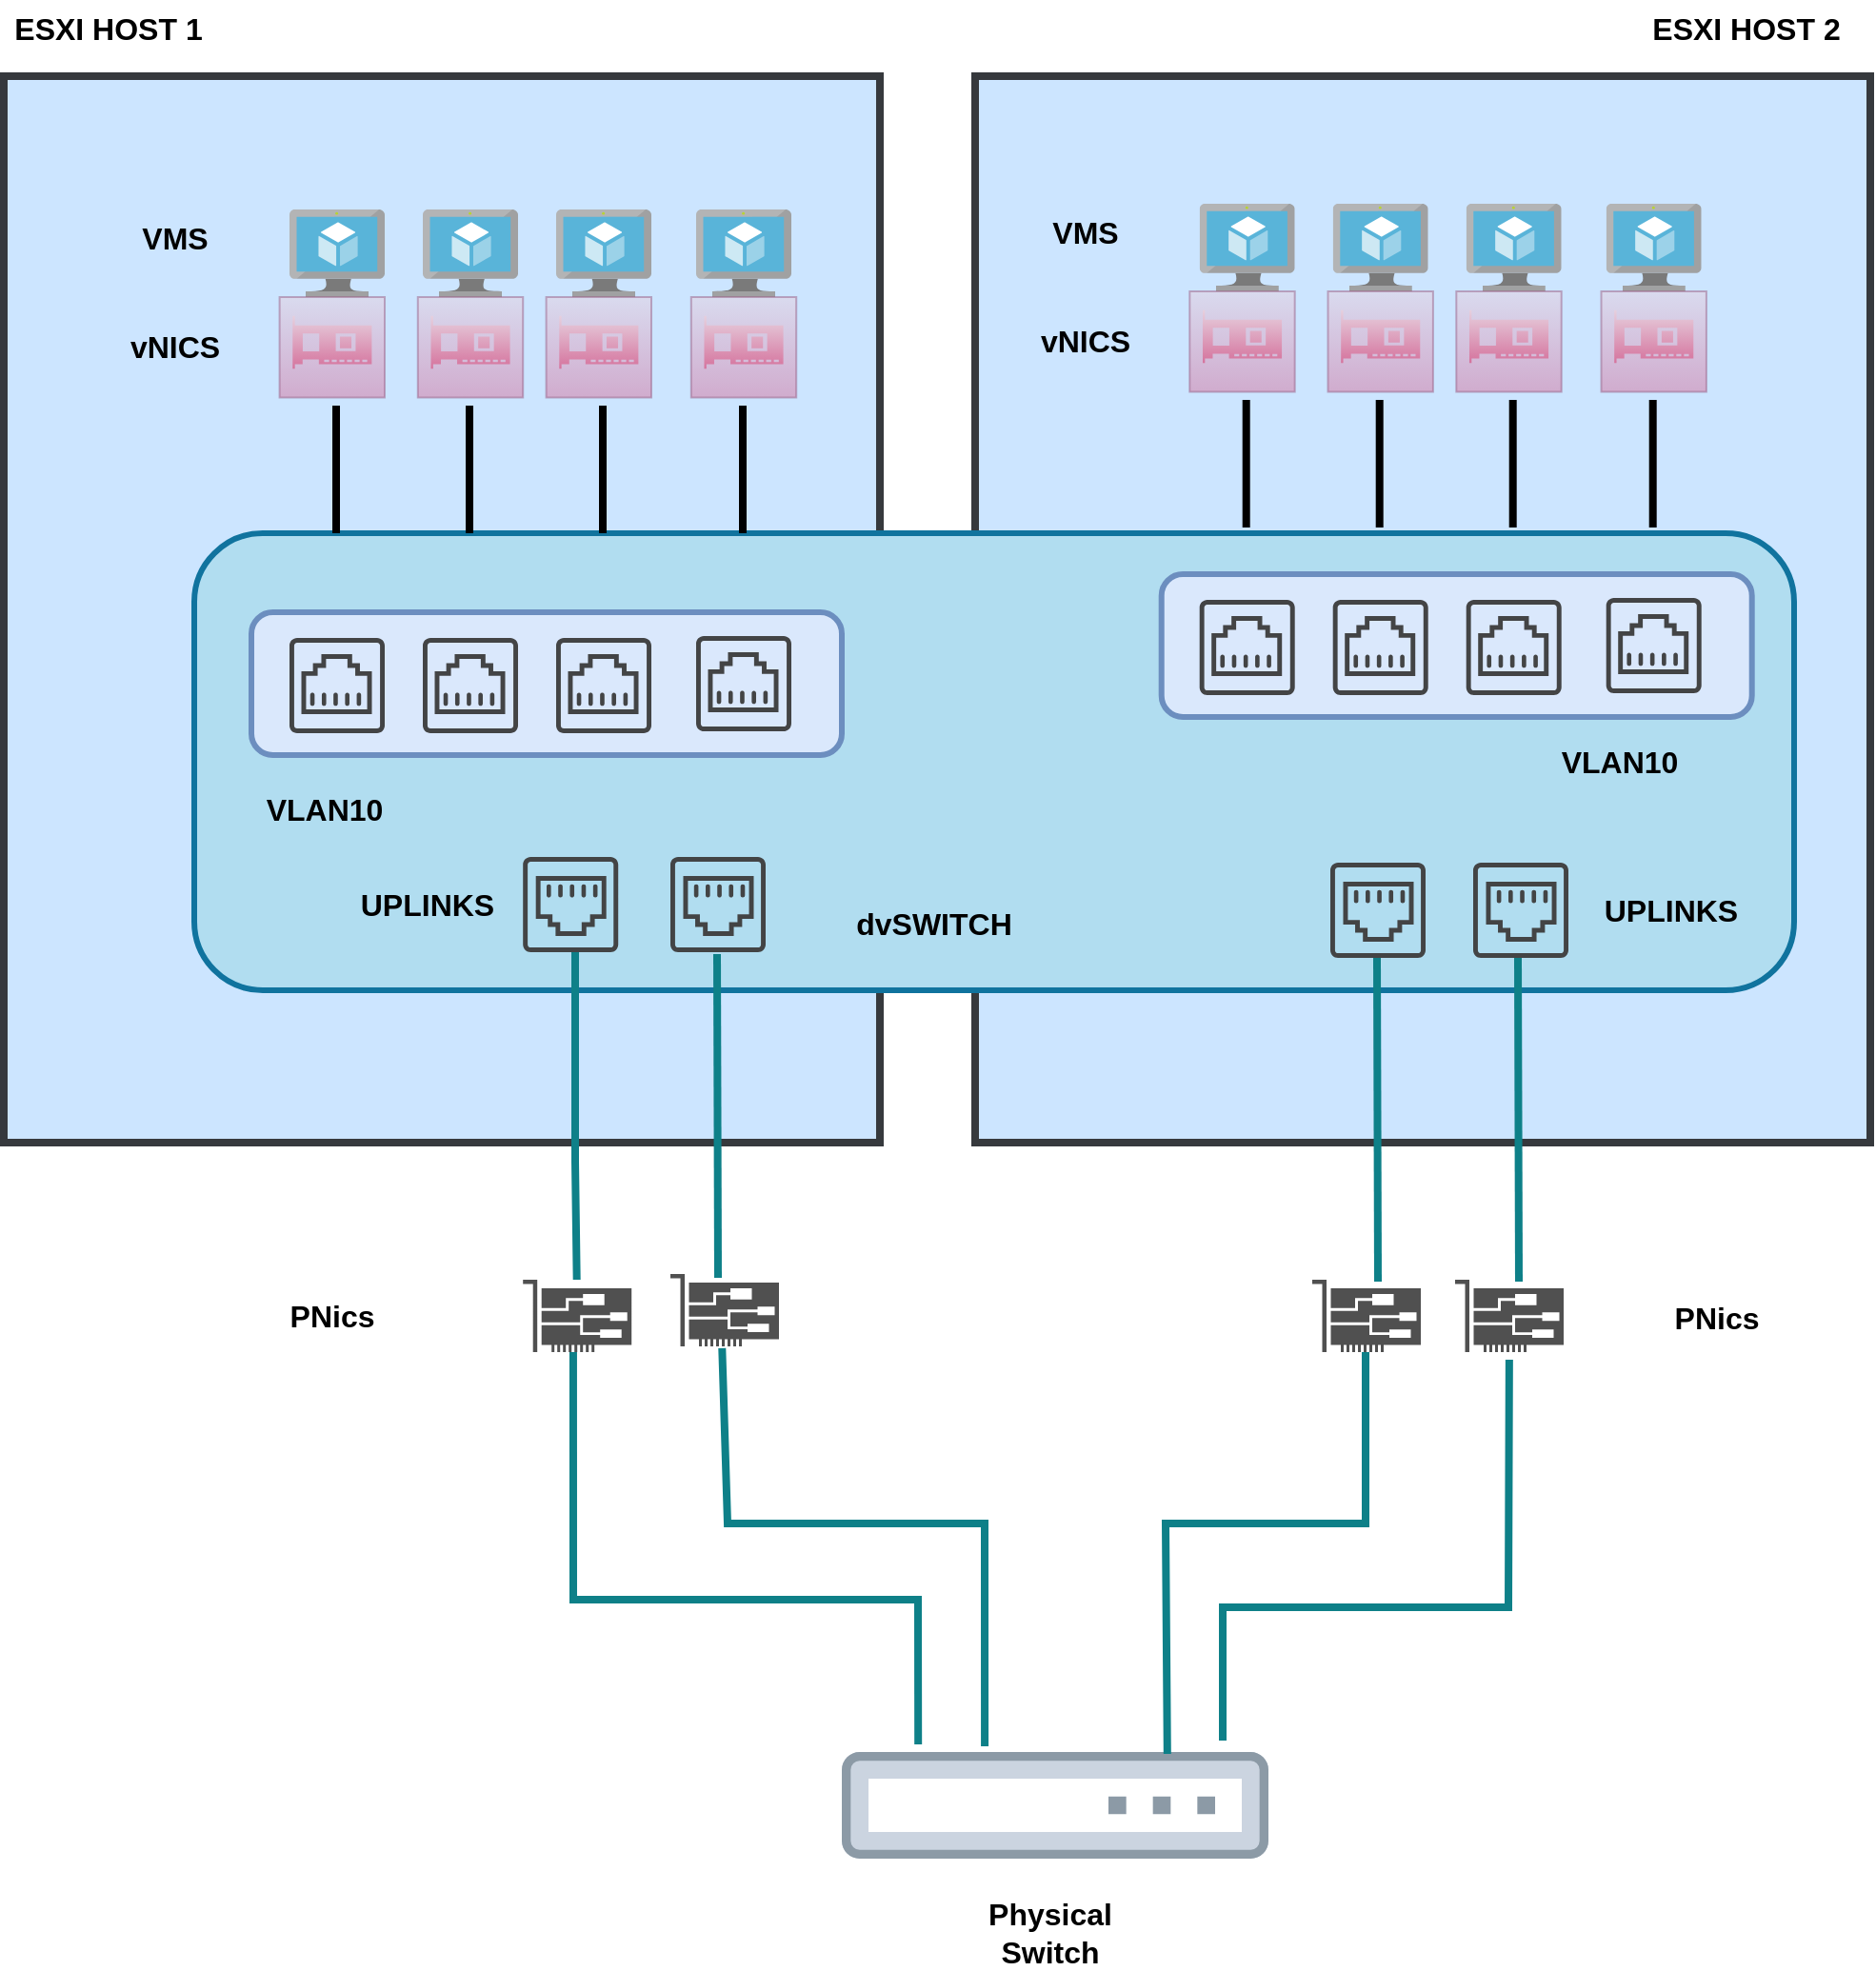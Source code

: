 <mxfile version="23.0.2" type="device">
  <diagram name="Página-1" id="40VW-iZry-zgK4zTb7AF">
    <mxGraphModel dx="2021" dy="1885" grid="1" gridSize="10" guides="1" tooltips="1" connect="1" arrows="1" fold="1" page="1" pageScale="1" pageWidth="827" pageHeight="1169" math="0" shadow="0">
      <root>
        <mxCell id="0" />
        <mxCell id="1" parent="0" />
        <mxCell id="w9JJ6rMWMCZdvsnwuQ7H-99" value="" style="rounded=0;whiteSpace=wrap;html=1;strokeWidth=4;fillColor=#cce5ff;strokeColor=#36393d;" parent="1" vertex="1">
          <mxGeometry x="510" width="470" height="560" as="geometry" />
        </mxCell>
        <mxCell id="w9JJ6rMWMCZdvsnwuQ7H-1" value="" style="rounded=0;whiteSpace=wrap;html=1;strokeWidth=4;fillColor=#cce5ff;strokeColor=#36393d;" parent="1" vertex="1">
          <mxGeometry width="460" height="560" as="geometry" />
        </mxCell>
        <mxCell id="w9JJ6rMWMCZdvsnwuQ7H-17" value="" style="rounded=1;whiteSpace=wrap;html=1;strokeWidth=3;fillColor=#b1ddf0;strokeColor=#10739e;" parent="1" vertex="1">
          <mxGeometry x="100" y="240" width="840" height="240" as="geometry" />
        </mxCell>
        <mxCell id="w9JJ6rMWMCZdvsnwuQ7H-6" value="" style="rounded=1;whiteSpace=wrap;html=1;strokeWidth=3;fillColor=#dae8fc;strokeColor=#6c8ebf;" parent="1" vertex="1">
          <mxGeometry x="130" y="281.5" width="310" height="75" as="geometry" />
        </mxCell>
        <mxCell id="w9JJ6rMWMCZdvsnwuQ7H-2" value="" style="sketch=0;pointerEvents=1;shadow=0;dashed=0;html=1;strokeColor=none;fillColor=#434445;aspect=fixed;labelPosition=center;verticalLabelPosition=bottom;verticalAlign=top;align=center;outlineConnect=0;shape=mxgraph.vvd.ethernet_port;rotation=-180;" parent="1" vertex="1">
          <mxGeometry x="150" y="295" width="50" height="50" as="geometry" />
        </mxCell>
        <mxCell id="w9JJ6rMWMCZdvsnwuQ7H-3" value="" style="sketch=0;pointerEvents=1;shadow=0;dashed=0;html=1;strokeColor=none;fillColor=#434445;aspect=fixed;labelPosition=center;verticalLabelPosition=bottom;verticalAlign=top;align=center;outlineConnect=0;shape=mxgraph.vvd.ethernet_port;rotation=-180;" parent="1" vertex="1">
          <mxGeometry x="220" y="295" width="50" height="50" as="geometry" />
        </mxCell>
        <mxCell id="w9JJ6rMWMCZdvsnwuQ7H-4" value="" style="sketch=0;pointerEvents=1;shadow=0;dashed=0;html=1;strokeColor=none;fillColor=#434445;aspect=fixed;labelPosition=center;verticalLabelPosition=bottom;verticalAlign=top;align=center;outlineConnect=0;shape=mxgraph.vvd.ethernet_port;rotation=-180;" parent="1" vertex="1">
          <mxGeometry x="290" y="295" width="50" height="50" as="geometry" />
        </mxCell>
        <mxCell id="w9JJ6rMWMCZdvsnwuQ7H-5" value="" style="sketch=0;pointerEvents=1;shadow=0;dashed=0;html=1;strokeColor=none;fillColor=#434445;aspect=fixed;labelPosition=center;verticalLabelPosition=bottom;verticalAlign=top;align=center;outlineConnect=0;shape=mxgraph.vvd.ethernet_port;rotation=-180;" parent="1" vertex="1">
          <mxGeometry x="363.5" y="294" width="50" height="50" as="geometry" />
        </mxCell>
        <mxCell id="w9JJ6rMWMCZdvsnwuQ7H-15" value="" style="sketch=0;pointerEvents=1;shadow=0;dashed=0;html=1;strokeColor=none;fillColor=#434445;aspect=fixed;labelPosition=center;verticalLabelPosition=bottom;verticalAlign=top;align=center;outlineConnect=0;shape=mxgraph.vvd.ethernet_port;" parent="1" vertex="1">
          <mxGeometry x="350" y="410" width="50" height="50" as="geometry" />
        </mxCell>
        <mxCell id="w9JJ6rMWMCZdvsnwuQ7H-16" value="" style="sketch=0;pointerEvents=1;shadow=0;dashed=0;html=1;strokeColor=none;fillColor=#434445;aspect=fixed;labelPosition=center;verticalLabelPosition=bottom;verticalAlign=top;align=center;outlineConnect=0;shape=mxgraph.vvd.ethernet_port;" parent="1" vertex="1">
          <mxGeometry x="272.6" y="410" width="50" height="50" as="geometry" />
        </mxCell>
        <mxCell id="w9JJ6rMWMCZdvsnwuQ7H-18" value="VLAN10" style="text;html=1;strokeColor=none;fillColor=none;align=center;verticalAlign=middle;whiteSpace=wrap;rounded=0;fontSize=16;fontStyle=1" parent="1" vertex="1">
          <mxGeometry x="120.0" y="370" width="96.5" height="30" as="geometry" />
        </mxCell>
        <mxCell id="w9JJ6rMWMCZdvsnwuQ7H-27" value="" style="image;sketch=0;aspect=fixed;html=1;points=[];align=center;fontSize=12;image=img/lib/mscae/Virtual_Machine.svg;" parent="1" vertex="1">
          <mxGeometry x="150" y="70" width="50" height="46" as="geometry" />
        </mxCell>
        <mxCell id="w9JJ6rMWMCZdvsnwuQ7H-28" value="" style="image;sketch=0;aspect=fixed;html=1;points=[];align=center;fontSize=12;image=img/lib/mscae/Virtual_Machine.svg;" parent="1" vertex="1">
          <mxGeometry x="220" y="70" width="50" height="46" as="geometry" />
        </mxCell>
        <mxCell id="w9JJ6rMWMCZdvsnwuQ7H-29" value="" style="image;sketch=0;aspect=fixed;html=1;points=[];align=center;fontSize=12;image=img/lib/mscae/Virtual_Machine.svg;" parent="1" vertex="1">
          <mxGeometry x="290" y="70" width="50" height="46" as="geometry" />
        </mxCell>
        <mxCell id="w9JJ6rMWMCZdvsnwuQ7H-30" value="" style="image;sketch=0;aspect=fixed;html=1;points=[];align=center;fontSize=12;image=img/lib/mscae/Virtual_Machine.svg;" parent="1" vertex="1">
          <mxGeometry x="363.5" y="70" width="50" height="46" as="geometry" />
        </mxCell>
        <mxCell id="w9JJ6rMWMCZdvsnwuQ7H-40" value="UPLINKS" style="text;html=1;strokeColor=none;fillColor=none;align=center;verticalAlign=middle;whiteSpace=wrap;rounded=0;fontSize=16;fontStyle=1" parent="1" vertex="1">
          <mxGeometry x="173.5" y="420" width="96.5" height="30" as="geometry" />
        </mxCell>
        <mxCell id="w9JJ6rMWMCZdvsnwuQ7H-42" value="" style="endArrow=none;html=1;rounded=0;strokeWidth=4;" parent="1" edge="1">
          <mxGeometry width="50" height="50" relative="1" as="geometry">
            <mxPoint x="174.5" y="240" as="sourcePoint" />
            <mxPoint x="174.5" y="173" as="targetPoint" />
          </mxGeometry>
        </mxCell>
        <mxCell id="w9JJ6rMWMCZdvsnwuQ7H-43" value="" style="endArrow=none;html=1;rounded=0;strokeWidth=4;" parent="1" edge="1">
          <mxGeometry width="50" height="50" relative="1" as="geometry">
            <mxPoint x="244.5" y="240" as="sourcePoint" />
            <mxPoint x="244.5" y="173" as="targetPoint" />
          </mxGeometry>
        </mxCell>
        <mxCell id="w9JJ6rMWMCZdvsnwuQ7H-44" value="" style="endArrow=none;html=1;rounded=0;strokeWidth=4;" parent="1" edge="1">
          <mxGeometry width="50" height="50" relative="1" as="geometry">
            <mxPoint x="314.5" y="240" as="sourcePoint" />
            <mxPoint x="314.5" y="173" as="targetPoint" />
          </mxGeometry>
        </mxCell>
        <mxCell id="w9JJ6rMWMCZdvsnwuQ7H-45" value="" style="endArrow=none;html=1;rounded=0;strokeWidth=4;" parent="1" edge="1">
          <mxGeometry width="50" height="50" relative="1" as="geometry">
            <mxPoint x="388" y="240" as="sourcePoint" />
            <mxPoint x="388" y="173" as="targetPoint" />
          </mxGeometry>
        </mxCell>
        <mxCell id="w9JJ6rMWMCZdvsnwuQ7H-52" value="" style="pointerEvents=1;shadow=0;dashed=0;html=1;labelPosition=center;verticalLabelPosition=bottom;verticalAlign=top;align=center;outlineConnect=0;shape=mxgraph.veeam.2d.vnic;fillColor=#e6d0de;gradientColor=#d5739d;strokeColor=#996185;" parent="1" vertex="1">
          <mxGeometry x="144.8" y="116" width="55.2" height="52.8" as="geometry" />
        </mxCell>
        <mxCell id="w9JJ6rMWMCZdvsnwuQ7H-54" value="" style="pointerEvents=1;shadow=0;dashed=0;html=1;labelPosition=center;verticalLabelPosition=bottom;verticalAlign=top;align=center;outlineConnect=0;shape=mxgraph.veeam.2d.vnic;fillColor=#e6d0de;gradientColor=#d5739d;strokeColor=#996185;" parent="1" vertex="1">
          <mxGeometry x="217.4" y="116" width="55.2" height="52.8" as="geometry" />
        </mxCell>
        <mxCell id="w9JJ6rMWMCZdvsnwuQ7H-55" value="" style="pointerEvents=1;shadow=0;dashed=0;html=1;labelPosition=center;verticalLabelPosition=bottom;verticalAlign=top;align=center;outlineConnect=0;shape=mxgraph.veeam.2d.vnic;fillColor=#e6d0de;gradientColor=#d5739d;strokeColor=#996185;" parent="1" vertex="1">
          <mxGeometry x="284.8" y="116" width="55.2" height="52.8" as="geometry" />
        </mxCell>
        <mxCell id="w9JJ6rMWMCZdvsnwuQ7H-56" value="" style="pointerEvents=1;shadow=0;dashed=0;html=1;labelPosition=center;verticalLabelPosition=bottom;verticalAlign=top;align=center;outlineConnect=0;shape=mxgraph.veeam.2d.vnic;fillColor=#e6d0de;gradientColor=#d5739d;strokeColor=#996185;" parent="1" vertex="1">
          <mxGeometry x="360.9" y="116" width="55.2" height="52.8" as="geometry" />
        </mxCell>
        <mxCell id="w9JJ6rMWMCZdvsnwuQ7H-64" value="VMS" style="text;html=1;strokeColor=none;fillColor=none;align=center;verticalAlign=middle;whiteSpace=wrap;rounded=0;fontSize=16;fontStyle=1" parent="1" vertex="1">
          <mxGeometry x="60" y="70" width="60" height="30" as="geometry" />
        </mxCell>
        <mxCell id="w9JJ6rMWMCZdvsnwuQ7H-65" value="vNICS" style="text;html=1;strokeColor=none;fillColor=none;align=center;verticalAlign=middle;whiteSpace=wrap;rounded=0;fontSize=16;fontStyle=1" parent="1" vertex="1">
          <mxGeometry x="60" y="127.4" width="60" height="30" as="geometry" />
        </mxCell>
        <mxCell id="w9JJ6rMWMCZdvsnwuQ7H-71" value="" style="sketch=0;pointerEvents=1;shadow=0;dashed=0;html=1;strokeColor=none;fillColor=#505050;labelPosition=center;verticalLabelPosition=bottom;verticalAlign=top;outlineConnect=0;align=center;shape=mxgraph.office.devices.nic;" parent="1" vertex="1">
          <mxGeometry x="272.6" y="632" width="57" height="38" as="geometry" />
        </mxCell>
        <mxCell id="w9JJ6rMWMCZdvsnwuQ7H-72" value="" style="sketch=0;pointerEvents=1;shadow=0;dashed=0;html=1;strokeColor=none;fillColor=#505050;labelPosition=center;verticalLabelPosition=bottom;verticalAlign=top;outlineConnect=0;align=center;shape=mxgraph.office.devices.nic;" parent="1" vertex="1">
          <mxGeometry x="350" y="629" width="57" height="38" as="geometry" />
        </mxCell>
        <mxCell id="w9JJ6rMWMCZdvsnwuQ7H-73" value="" style="endArrow=none;html=1;rounded=0;strokeWidth=4;fillColor=#b0e3e6;strokeColor=#0e8088;entryX=0.548;entryY=1;entryDx=0;entryDy=0;entryPerimeter=0;" parent="1" source="w9JJ6rMWMCZdvsnwuQ7H-71" edge="1" target="w9JJ6rMWMCZdvsnwuQ7H-16">
          <mxGeometry width="50" height="50" relative="1" as="geometry">
            <mxPoint x="484.5" y="630" as="sourcePoint" />
            <mxPoint x="484.5" y="470" as="targetPoint" />
            <Array as="points">
              <mxPoint x="300" y="570" />
            </Array>
          </mxGeometry>
        </mxCell>
        <mxCell id="w9JJ6rMWMCZdvsnwuQ7H-75" value="" style="endArrow=none;html=1;rounded=0;strokeWidth=4;fillColor=#b0e3e6;strokeColor=#0e8088;" parent="1" edge="1">
          <mxGeometry width="50" height="50" relative="1" as="geometry">
            <mxPoint x="375" y="631" as="sourcePoint" />
            <mxPoint x="374.5" y="461" as="targetPoint" />
          </mxGeometry>
        </mxCell>
        <mxCell id="w9JJ6rMWMCZdvsnwuQ7H-83" value="" style="image;aspect=fixed;perimeter=ellipsePerimeter;html=1;align=center;fontSize=12;verticalAlign=top;fontColor=#364149;shadow=0;dashed=0;image=img/lib/cumulus/switch_bare_metal_empty.svg;" parent="1" vertex="1">
          <mxGeometry x="440" y="880" width="224" height="56" as="geometry" />
        </mxCell>
        <mxCell id="w9JJ6rMWMCZdvsnwuQ7H-85" value="PNics" style="text;html=1;strokeColor=none;fillColor=none;align=center;verticalAlign=middle;whiteSpace=wrap;rounded=0;fontSize=16;fontStyle=1" parent="1" vertex="1">
          <mxGeometry x="123.5" y="636" width="96.5" height="30" as="geometry" />
        </mxCell>
        <mxCell id="w9JJ6rMWMCZdvsnwuQ7H-98" value="dvSWITCH" style="text;html=1;strokeColor=none;fillColor=none;align=center;verticalAlign=middle;whiteSpace=wrap;rounded=0;fontSize=16;fontStyle=1" parent="1" vertex="1">
          <mxGeometry x="440.0" y="430" width="96.5" height="30" as="geometry" />
        </mxCell>
        <mxCell id="w9JJ6rMWMCZdvsnwuQ7H-101" value="" style="rounded=1;whiteSpace=wrap;html=1;strokeWidth=3;fillColor=#dae8fc;strokeColor=#6c8ebf;" parent="1" vertex="1">
          <mxGeometry x="607.85" y="261.5" width="310" height="75" as="geometry" />
        </mxCell>
        <mxCell id="w9JJ6rMWMCZdvsnwuQ7H-102" value="" style="sketch=0;pointerEvents=1;shadow=0;dashed=0;html=1;strokeColor=none;fillColor=#434445;aspect=fixed;labelPosition=center;verticalLabelPosition=bottom;verticalAlign=top;align=center;outlineConnect=0;shape=mxgraph.vvd.ethernet_port;rotation=-180;" parent="1" vertex="1">
          <mxGeometry x="627.85" y="275" width="50" height="50" as="geometry" />
        </mxCell>
        <mxCell id="w9JJ6rMWMCZdvsnwuQ7H-103" value="" style="sketch=0;pointerEvents=1;shadow=0;dashed=0;html=1;strokeColor=none;fillColor=#434445;aspect=fixed;labelPosition=center;verticalLabelPosition=bottom;verticalAlign=top;align=center;outlineConnect=0;shape=mxgraph.vvd.ethernet_port;rotation=-180;" parent="1" vertex="1">
          <mxGeometry x="697.85" y="275" width="50" height="50" as="geometry" />
        </mxCell>
        <mxCell id="w9JJ6rMWMCZdvsnwuQ7H-104" value="" style="sketch=0;pointerEvents=1;shadow=0;dashed=0;html=1;strokeColor=none;fillColor=#434445;aspect=fixed;labelPosition=center;verticalLabelPosition=bottom;verticalAlign=top;align=center;outlineConnect=0;shape=mxgraph.vvd.ethernet_port;rotation=-180;" parent="1" vertex="1">
          <mxGeometry x="767.85" y="275" width="50" height="50" as="geometry" />
        </mxCell>
        <mxCell id="w9JJ6rMWMCZdvsnwuQ7H-105" value="" style="sketch=0;pointerEvents=1;shadow=0;dashed=0;html=1;strokeColor=none;fillColor=#434445;aspect=fixed;labelPosition=center;verticalLabelPosition=bottom;verticalAlign=top;align=center;outlineConnect=0;shape=mxgraph.vvd.ethernet_port;rotation=-180;" parent="1" vertex="1">
          <mxGeometry x="841.35" y="274" width="50" height="50" as="geometry" />
        </mxCell>
        <mxCell id="w9JJ6rMWMCZdvsnwuQ7H-111" value="" style="sketch=0;pointerEvents=1;shadow=0;dashed=0;html=1;strokeColor=none;fillColor=#434445;aspect=fixed;labelPosition=center;verticalLabelPosition=bottom;verticalAlign=top;align=center;outlineConnect=0;shape=mxgraph.vvd.ethernet_port;" parent="1" vertex="1">
          <mxGeometry x="771.5" y="413" width="50" height="50" as="geometry" />
        </mxCell>
        <mxCell id="w9JJ6rMWMCZdvsnwuQ7H-112" value="" style="sketch=0;pointerEvents=1;shadow=0;dashed=0;html=1;strokeColor=none;fillColor=#434445;aspect=fixed;labelPosition=center;verticalLabelPosition=bottom;verticalAlign=top;align=center;outlineConnect=0;shape=mxgraph.vvd.ethernet_port;" parent="1" vertex="1">
          <mxGeometry x="696.5" y="413" width="50" height="50" as="geometry" />
        </mxCell>
        <mxCell id="w9JJ6rMWMCZdvsnwuQ7H-113" value="VLAN10" style="text;html=1;strokeColor=none;fillColor=none;align=center;verticalAlign=middle;whiteSpace=wrap;rounded=0;fontSize=16;fontStyle=1" parent="1" vertex="1">
          <mxGeometry x="800.3" y="345" width="96.5" height="30" as="geometry" />
        </mxCell>
        <mxCell id="w9JJ6rMWMCZdvsnwuQ7H-114" value="" style="image;sketch=0;aspect=fixed;html=1;points=[];align=center;fontSize=12;image=img/lib/mscae/Virtual_Machine.svg;" parent="1" vertex="1">
          <mxGeometry x="627.85" y="67" width="50" height="46" as="geometry" />
        </mxCell>
        <mxCell id="w9JJ6rMWMCZdvsnwuQ7H-115" value="" style="image;sketch=0;aspect=fixed;html=1;points=[];align=center;fontSize=12;image=img/lib/mscae/Virtual_Machine.svg;" parent="1" vertex="1">
          <mxGeometry x="697.85" y="67" width="50" height="46" as="geometry" />
        </mxCell>
        <mxCell id="w9JJ6rMWMCZdvsnwuQ7H-116" value="" style="image;sketch=0;aspect=fixed;html=1;points=[];align=center;fontSize=12;image=img/lib/mscae/Virtual_Machine.svg;" parent="1" vertex="1">
          <mxGeometry x="767.85" y="67" width="50" height="46" as="geometry" />
        </mxCell>
        <mxCell id="w9JJ6rMWMCZdvsnwuQ7H-117" value="" style="image;sketch=0;aspect=fixed;html=1;points=[];align=center;fontSize=12;image=img/lib/mscae/Virtual_Machine.svg;" parent="1" vertex="1">
          <mxGeometry x="841.35" y="67" width="50" height="46" as="geometry" />
        </mxCell>
        <mxCell id="w9JJ6rMWMCZdvsnwuQ7H-122" value="UPLINKS" style="text;html=1;strokeColor=none;fillColor=none;align=center;verticalAlign=middle;whiteSpace=wrap;rounded=0;fontSize=16;fontStyle=1" parent="1" vertex="1">
          <mxGeometry x="827.0" y="423" width="96.5" height="30" as="geometry" />
        </mxCell>
        <mxCell id="w9JJ6rMWMCZdvsnwuQ7H-124" value="" style="endArrow=none;html=1;rounded=0;strokeWidth=4;" parent="1" edge="1">
          <mxGeometry width="50" height="50" relative="1" as="geometry">
            <mxPoint x="652.35" y="237" as="sourcePoint" />
            <mxPoint x="652.35" y="170" as="targetPoint" />
          </mxGeometry>
        </mxCell>
        <mxCell id="w9JJ6rMWMCZdvsnwuQ7H-125" value="" style="endArrow=none;html=1;rounded=0;strokeWidth=4;" parent="1" edge="1">
          <mxGeometry width="50" height="50" relative="1" as="geometry">
            <mxPoint x="722.35" y="237" as="sourcePoint" />
            <mxPoint x="722.35" y="170" as="targetPoint" />
          </mxGeometry>
        </mxCell>
        <mxCell id="w9JJ6rMWMCZdvsnwuQ7H-126" value="" style="endArrow=none;html=1;rounded=0;strokeWidth=4;" parent="1" edge="1">
          <mxGeometry width="50" height="50" relative="1" as="geometry">
            <mxPoint x="792.35" y="237" as="sourcePoint" />
            <mxPoint x="792.35" y="170" as="targetPoint" />
          </mxGeometry>
        </mxCell>
        <mxCell id="w9JJ6rMWMCZdvsnwuQ7H-127" value="" style="endArrow=none;html=1;rounded=0;strokeWidth=4;" parent="1" edge="1">
          <mxGeometry width="50" height="50" relative="1" as="geometry">
            <mxPoint x="865.85" y="237" as="sourcePoint" />
            <mxPoint x="865.85" y="170" as="targetPoint" />
          </mxGeometry>
        </mxCell>
        <mxCell id="w9JJ6rMWMCZdvsnwuQ7H-131" value="" style="pointerEvents=1;shadow=0;dashed=0;html=1;labelPosition=center;verticalLabelPosition=bottom;verticalAlign=top;align=center;outlineConnect=0;shape=mxgraph.veeam.2d.vnic;fillColor=#e6d0de;gradientColor=#d5739d;strokeColor=#996185;" parent="1" vertex="1">
          <mxGeometry x="622.65" y="113" width="55.2" height="52.8" as="geometry" />
        </mxCell>
        <mxCell id="w9JJ6rMWMCZdvsnwuQ7H-132" value="" style="pointerEvents=1;shadow=0;dashed=0;html=1;labelPosition=center;verticalLabelPosition=bottom;verticalAlign=top;align=center;outlineConnect=0;shape=mxgraph.veeam.2d.vnic;fillColor=#e6d0de;gradientColor=#d5739d;strokeColor=#996185;" parent="1" vertex="1">
          <mxGeometry x="695.25" y="113" width="55.2" height="52.8" as="geometry" />
        </mxCell>
        <mxCell id="w9JJ6rMWMCZdvsnwuQ7H-133" value="" style="pointerEvents=1;shadow=0;dashed=0;html=1;labelPosition=center;verticalLabelPosition=bottom;verticalAlign=top;align=center;outlineConnect=0;shape=mxgraph.veeam.2d.vnic;fillColor=#e6d0de;gradientColor=#d5739d;strokeColor=#996185;" parent="1" vertex="1">
          <mxGeometry x="762.65" y="113" width="55.2" height="52.8" as="geometry" />
        </mxCell>
        <mxCell id="w9JJ6rMWMCZdvsnwuQ7H-134" value="" style="pointerEvents=1;shadow=0;dashed=0;html=1;labelPosition=center;verticalLabelPosition=bottom;verticalAlign=top;align=center;outlineConnect=0;shape=mxgraph.veeam.2d.vnic;fillColor=#e6d0de;gradientColor=#d5739d;strokeColor=#996185;" parent="1" vertex="1">
          <mxGeometry x="838.75" y="113" width="55.2" height="52.8" as="geometry" />
        </mxCell>
        <mxCell id="w9JJ6rMWMCZdvsnwuQ7H-139" value="VMS" style="text;html=1;strokeColor=none;fillColor=none;align=center;verticalAlign=middle;whiteSpace=wrap;rounded=0;fontSize=16;fontStyle=1" parent="1" vertex="1">
          <mxGeometry x="537.85" y="67" width="60" height="30" as="geometry" />
        </mxCell>
        <mxCell id="w9JJ6rMWMCZdvsnwuQ7H-140" value="vNICS" style="text;html=1;strokeColor=none;fillColor=none;align=center;verticalAlign=middle;whiteSpace=wrap;rounded=0;fontSize=16;fontStyle=1" parent="1" vertex="1">
          <mxGeometry x="537.85" y="124.4" width="60" height="30" as="geometry" />
        </mxCell>
        <mxCell id="w9JJ6rMWMCZdvsnwuQ7H-141" value="" style="endArrow=none;html=1;rounded=0;strokeWidth=4;fillColor=#b0e3e6;strokeColor=#0e8088;" parent="1" edge="1">
          <mxGeometry width="50" height="50" relative="1" as="geometry">
            <mxPoint x="721.5" y="633" as="sourcePoint" />
            <mxPoint x="721" y="463" as="targetPoint" />
          </mxGeometry>
        </mxCell>
        <mxCell id="w9JJ6rMWMCZdvsnwuQ7H-142" value="" style="endArrow=none;html=1;rounded=0;strokeWidth=4;fillColor=#b0e3e6;strokeColor=#0e8088;" parent="1" edge="1">
          <mxGeometry width="50" height="50" relative="1" as="geometry">
            <mxPoint x="795.5" y="633" as="sourcePoint" />
            <mxPoint x="795" y="463" as="targetPoint" />
          </mxGeometry>
        </mxCell>
        <mxCell id="w9JJ6rMWMCZdvsnwuQ7H-144" value="" style="sketch=0;pointerEvents=1;shadow=0;dashed=0;html=1;strokeColor=none;fillColor=#505050;labelPosition=center;verticalLabelPosition=bottom;verticalAlign=top;outlineConnect=0;align=center;shape=mxgraph.office.devices.nic;" parent="1" vertex="1">
          <mxGeometry x="687" y="632" width="57" height="38" as="geometry" />
        </mxCell>
        <mxCell id="w9JJ6rMWMCZdvsnwuQ7H-145" value="" style="sketch=0;pointerEvents=1;shadow=0;dashed=0;html=1;strokeColor=none;fillColor=#505050;labelPosition=center;verticalLabelPosition=bottom;verticalAlign=top;outlineConnect=0;align=center;shape=mxgraph.office.devices.nic;" parent="1" vertex="1">
          <mxGeometry x="762" y="632" width="57" height="38" as="geometry" />
        </mxCell>
        <mxCell id="w9JJ6rMWMCZdvsnwuQ7H-146" value="PNics" style="text;html=1;strokeColor=none;fillColor=none;align=center;verticalAlign=middle;whiteSpace=wrap;rounded=0;fontSize=16;fontStyle=1" parent="1" vertex="1">
          <mxGeometry x="850.5" y="637" width="96.5" height="30" as="geometry" />
        </mxCell>
        <mxCell id="w9JJ6rMWMCZdvsnwuQ7H-152" value="" style="endArrow=none;html=1;rounded=0;strokeWidth=4;fillColor=#b0e3e6;strokeColor=#0e8088;exitX=0.179;exitY=-0.071;exitDx=0;exitDy=0;exitPerimeter=0;" parent="1" source="w9JJ6rMWMCZdvsnwuQ7H-83" edge="1">
          <mxGeometry width="50" height="50" relative="1" as="geometry">
            <mxPoint x="500" y="800" as="sourcePoint" />
            <mxPoint x="298.97" y="670" as="targetPoint" />
            <Array as="points">
              <mxPoint x="480" y="800" />
              <mxPoint x="299" y="800" />
            </Array>
          </mxGeometry>
        </mxCell>
        <mxCell id="w9JJ6rMWMCZdvsnwuQ7H-153" value="" style="endArrow=none;html=1;rounded=0;strokeWidth=4;fillColor=#b0e3e6;strokeColor=#0e8088;exitX=0.335;exitY=-0.054;exitDx=0;exitDy=0;exitPerimeter=0;" parent="1" source="w9JJ6rMWMCZdvsnwuQ7H-83" edge="1">
          <mxGeometry width="50" height="50" relative="1" as="geometry">
            <mxPoint x="520" y="870" as="sourcePoint" />
            <mxPoint x="377.14" y="667.98" as="targetPoint" />
            <Array as="points">
              <mxPoint x="515" y="760" />
              <mxPoint x="380" y="760" />
            </Array>
          </mxGeometry>
        </mxCell>
        <mxCell id="w9JJ6rMWMCZdvsnwuQ7H-154" value="" style="endArrow=none;html=1;rounded=0;strokeWidth=4;fillColor=#b0e3e6;strokeColor=#0e8088;fontStyle=1;exitX=0.763;exitY=0.018;exitDx=0;exitDy=0;exitPerimeter=0;" parent="1" edge="1" source="w9JJ6rMWMCZdvsnwuQ7H-83">
          <mxGeometry width="50" height="50" relative="1" as="geometry">
            <mxPoint x="560" y="760" as="sourcePoint" />
            <mxPoint x="715" y="670" as="targetPoint" />
            <Array as="points">
              <mxPoint x="610" y="760" />
              <mxPoint x="715" y="760" />
            </Array>
          </mxGeometry>
        </mxCell>
        <mxCell id="w9JJ6rMWMCZdvsnwuQ7H-155" value="" style="endArrow=none;html=1;rounded=0;strokeWidth=4;fillColor=#b0e3e6;strokeColor=#0e8088;fontStyle=1;" parent="1" edge="1">
          <mxGeometry width="50" height="50" relative="1" as="geometry">
            <mxPoint x="640" y="874" as="sourcePoint" />
            <mxPoint x="790.436" y="674" as="targetPoint" />
            <Array as="points">
              <mxPoint x="640" y="804" />
              <mxPoint x="790" y="804" />
            </Array>
          </mxGeometry>
        </mxCell>
        <mxCell id="w9JJ6rMWMCZdvsnwuQ7H-163" value="Physical Switch" style="text;html=1;strokeColor=none;fillColor=none;align=center;verticalAlign=middle;whiteSpace=wrap;rounded=0;fontSize=16;fontStyle=1" parent="1" vertex="1">
          <mxGeometry x="501.35" y="960" width="96.5" height="30" as="geometry" />
        </mxCell>
        <mxCell id="DFGGuehGS8YHKwclEVlV-5" value="ESXI HOST 1" style="text;html=1;strokeColor=none;fillColor=none;align=center;verticalAlign=middle;whiteSpace=wrap;rounded=0;fontSize=16;fontStyle=1" vertex="1" parent="1">
          <mxGeometry y="-40" width="110" height="30" as="geometry" />
        </mxCell>
        <mxCell id="DFGGuehGS8YHKwclEVlV-6" value="ESXI HOST 2" style="text;html=1;strokeColor=none;fillColor=none;align=center;verticalAlign=middle;whiteSpace=wrap;rounded=0;fontSize=16;fontStyle=1" vertex="1" parent="1">
          <mxGeometry x="860" y="-40" width="110" height="30" as="geometry" />
        </mxCell>
      </root>
    </mxGraphModel>
  </diagram>
</mxfile>
